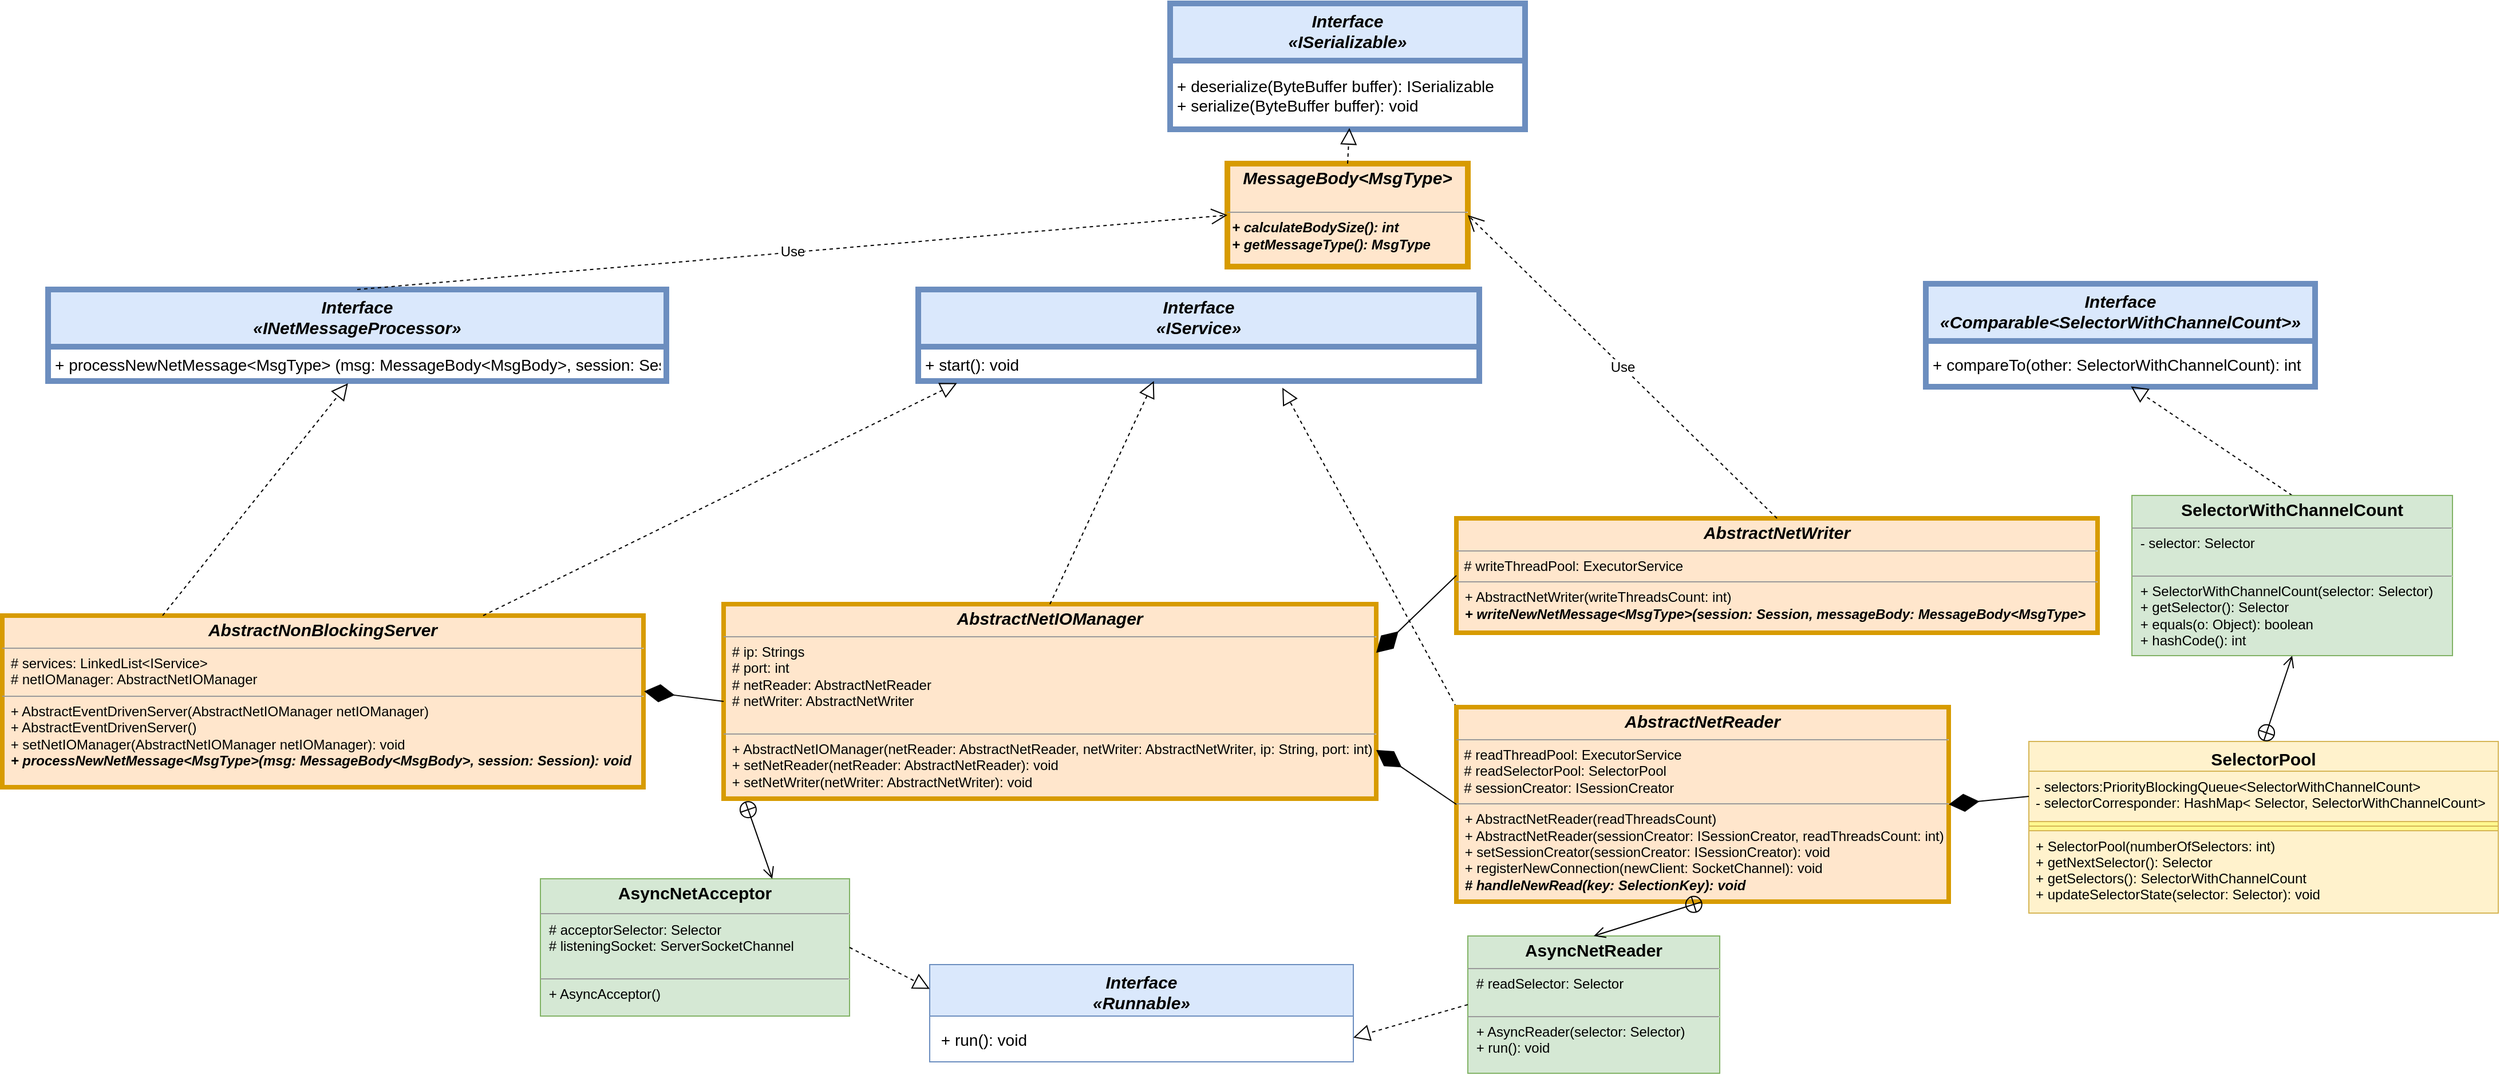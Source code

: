 <mxfile version="20.3.0" type="device"><diagram id="YbqL0cZZcSjSV8B9S5eF" name="Page-1"><mxGraphModel dx="3288" dy="2201" grid="1" gridSize="10" guides="1" tooltips="1" connect="1" arrows="1" fold="1" page="1" pageScale="1" pageWidth="1100" pageHeight="850" math="0" shadow="0"><root><mxCell id="0"/><mxCell id="1" parent="0"/><object label="&lt;p style=&quot;margin:0px;margin-top:4px;text-align:center;&quot;&gt;&lt;b style=&quot;background-color: initial;&quot;&gt;&lt;i&gt;&lt;font style=&quot;font-size: 15px;&quot;&gt;AbstractNonBlockingServer&lt;/font&gt;&lt;/i&gt;&lt;/b&gt;&lt;br&gt;&lt;/p&gt;&lt;hr size=&quot;1&quot;&gt;&lt;p style=&quot;margin:0px;margin-left:4px;&quot;&gt;&amp;nbsp;# services: LinkedList&amp;lt;IService&amp;gt;&lt;/p&gt;&lt;p style=&quot;margin:0px;margin-left:4px;&quot;&gt;&amp;nbsp;# netIOManager: AbstractNetIOManager&lt;br&gt;&lt;/p&gt;&lt;hr size=&quot;1&quot;&gt;&lt;p style=&quot;margin: 0px 0px 0px 4px;&quot;&gt;&amp;nbsp;+ AbstractEventDrivenServer(AbstractNetIOManager netIOManager)&lt;/p&gt;&lt;p style=&quot;margin: 0px 0px 0px 4px;&quot;&gt;&amp;nbsp;+ AbstractEventDrivenServer()&lt;/p&gt;&lt;p style=&quot;margin: 0px 0px 0px 4px;&quot;&gt;&amp;nbsp;+ setNetIOManager(AbstractNetIOManager netIOManager): void&lt;/p&gt;&lt;p style=&quot;margin: 0px 0px 0px 4px;&quot;&gt;&lt;i style=&quot;&quot;&gt;&lt;b style=&quot;&quot;&gt;&lt;font style=&quot;font-size: 12px;&quot;&gt;&amp;nbsp;+ processNewNetMessage&amp;lt;MsgType&amp;gt;(msg: MessageBody&amp;lt;MsgBody&amp;gt;, session: Session): void&lt;/font&gt;&lt;/b&gt;&lt;/i&gt;&lt;br&gt;&lt;/p&gt;" id="cJkoILTe4GEZLe-hcfUR-11"><mxCell style="verticalAlign=top;align=left;overflow=fill;fontSize=12;fontFamily=Helvetica;html=1;fillColor=#ffe6cc;strokeColor=#d79b00;gradientColor=none;fillStyle=auto;strokeWidth=4;" parent="1" vertex="1"><mxGeometry x="-270" y="-15" width="560" height="150" as="geometry"/></mxCell></object><mxCell id="cJkoILTe4GEZLe-hcfUR-12" value="&lt;p style=&quot;margin:0px;margin-top:4px;text-align:center;&quot;&gt;&lt;b&gt;&lt;i&gt;&lt;font style=&quot;font-size: 15px;&quot;&gt;AbstractNetIOManager&lt;/font&gt;&lt;/i&gt;&lt;/b&gt;&lt;/p&gt;&lt;hr size=&quot;1&quot;&gt;&lt;p style=&quot;margin:0px;margin-left:4px;&quot;&gt;&amp;nbsp;# ip: Strings&amp;nbsp;&lt;/p&gt;&lt;p style=&quot;margin:0px;margin-left:4px;&quot;&gt;&amp;nbsp;# port: int&lt;/p&gt;&lt;p style=&quot;margin:0px;margin-left:4px;&quot;&gt;&amp;nbsp;# netReader: AbstractNetReader&lt;/p&gt;&lt;p style=&quot;margin:0px;margin-left:4px;&quot;&gt;&amp;nbsp;# netWriter: AbstractNetWriter&lt;/p&gt;&lt;br&gt;&lt;hr size=&quot;1&quot;&gt;&lt;p style=&quot;margin:0px;margin-left:4px;&quot;&gt;&amp;nbsp;+ AbstractNetIOManager(netReader: AbstractNetReader, netWriter: AbstractNetWriter, ip: String, port: int)&lt;/p&gt;&lt;p style=&quot;margin:0px;margin-left:4px;&quot;&gt;&amp;nbsp;+ setNetReader(netReader: AbstractNetReader): void&lt;/p&gt;&lt;p style=&quot;margin:0px;margin-left:4px;&quot;&gt;&amp;nbsp;+ setNetWriter(netWriter: AbstractNetWriter): void&lt;/p&gt;" style="verticalAlign=top;align=left;overflow=fill;fontSize=12;fontFamily=Helvetica;html=1;fillColor=#ffe6cc;strokeColor=#d79b00;gradientColor=none;fillStyle=auto;strokeWidth=4;" parent="1" vertex="1"><mxGeometry x="360" y="-25" width="570" height="170" as="geometry"/></mxCell><mxCell id="cJkoILTe4GEZLe-hcfUR-14" value="SelectorPool" style="swimlane;fontStyle=1;align=center;verticalAlign=top;childLayout=stackLayout;horizontal=1;startSize=26;horizontalStack=0;resizeParent=1;resizeParentMax=0;resizeLast=0;collapsible=1;marginBottom=0;fillColor=#fff2cc;strokeColor=#d6b656;swimlaneFillColor=#FFF88F;fontSize=15;" parent="1" vertex="1"><mxGeometry x="1500" y="95" width="410" height="150" as="geometry"/></mxCell><mxCell id="cJkoILTe4GEZLe-hcfUR-15" value="- selectors:PriorityBlockingQueue&lt;SelectorWithChannelCount&gt;&#10;- selectorCorresponder: HashMap&lt; Selector, SelectorWithChannelCount&gt;" style="text;strokeColor=#d6b656;fillColor=#fff2cc;align=left;verticalAlign=top;spacingLeft=4;spacingRight=4;overflow=hidden;rotatable=0;points=[[0,0.5],[1,0.5]];portConstraint=eastwest;" parent="cJkoILTe4GEZLe-hcfUR-14" vertex="1"><mxGeometry y="26" width="410" height="44" as="geometry"/></mxCell><mxCell id="cJkoILTe4GEZLe-hcfUR-16" value="" style="line;strokeWidth=1;fillColor=none;align=left;verticalAlign=middle;spacingTop=-1;spacingLeft=3;spacingRight=3;rotatable=0;labelPosition=right;points=[];portConstraint=eastwest;strokeColor=inherit;" parent="cJkoILTe4GEZLe-hcfUR-14" vertex="1"><mxGeometry y="70" width="410" height="8" as="geometry"/></mxCell><mxCell id="cJkoILTe4GEZLe-hcfUR-17" value="+ SelectorPool(numberOfSelectors: int)&#10;+ getNextSelector(): Selector&#10;+ getSelectors(): SelectorWithChannelCount&#10;+ updateSelectorState(selector: Selector): void" style="text;strokeColor=#d6b656;fillColor=#fff2cc;align=left;verticalAlign=top;spacingLeft=4;spacingRight=4;overflow=hidden;rotatable=0;points=[[0,0.5],[1,0.5]];portConstraint=eastwest;" parent="cJkoILTe4GEZLe-hcfUR-14" vertex="1"><mxGeometry y="78" width="410" height="72" as="geometry"/></mxCell><mxCell id="3x2IuWi14GBLjiqNxIQh-1" value="" style="endArrow=open;startArrow=circlePlus;endFill=0;startFill=0;endSize=8;html=1;rounded=0;exitX=0.5;exitY=0;exitDx=0;exitDy=0;entryX=0.5;entryY=1;entryDx=0;entryDy=0;" parent="1" source="cJkoILTe4GEZLe-hcfUR-14" target="_ZxzB_Tz66brUZxWHVV--53" edge="1"><mxGeometry width="160" relative="1" as="geometry"><mxPoint x="1280" y="395" as="sourcePoint"/><mxPoint x="1734.45" y="-53.74" as="targetPoint"/></mxGeometry></mxCell><mxCell id="3x2IuWi14GBLjiqNxIQh-10" value="Interface&#10;«IService»" style="swimlane;fontStyle=3;align=center;verticalAlign=top;childLayout=stackLayout;horizontal=1;startSize=50;horizontalStack=0;resizeParent=1;resizeParentMax=0;resizeLast=0;collapsible=1;marginBottom=0;fillColor=#dae8fc;strokeColor=#6c8ebf;strokeWidth=5;fontSize=15;" parent="1" vertex="1"><mxGeometry x="530" y="-300" width="490" height="80" as="geometry"><mxRectangle x="540" y="-300" width="110" height="40" as="alternateBounds"/></mxGeometry></mxCell><mxCell id="3x2IuWi14GBLjiqNxIQh-13" value="+ start(): void" style="text;strokeColor=none;fillColor=none;align=left;verticalAlign=middle;spacingLeft=4;spacingRight=4;overflow=hidden;rotatable=0;points=[[0,0.5],[1,0.5]];portConstraint=eastwest;fontColor=#000000;fontSize=14;strokeWidth=1;horizontal=1;" parent="3x2IuWi14GBLjiqNxIQh-10" vertex="1"><mxGeometry y="50" width="490" height="30" as="geometry"/></mxCell><mxCell id="3x2IuWi14GBLjiqNxIQh-14" value="" style="endArrow=block;dashed=1;endFill=0;endSize=12;html=1;rounded=0;fontColor=#000000;entryX=0.069;entryY=1.06;entryDx=0;entryDy=0;entryPerimeter=0;exitX=0.75;exitY=0;exitDx=0;exitDy=0;" parent="1" source="cJkoILTe4GEZLe-hcfUR-11" target="3x2IuWi14GBLjiqNxIQh-13" edge="1"><mxGeometry width="160" relative="1" as="geometry"><mxPoint x="280" y="-30" as="sourcePoint"/><mxPoint x="440" y="-30" as="targetPoint"/></mxGeometry></mxCell><mxCell id="3x2IuWi14GBLjiqNxIQh-15" value="" style="endArrow=block;dashed=1;endFill=0;endSize=12;html=1;rounded=0;fontColor=#000000;entryX=0.42;entryY=1;entryDx=0;entryDy=0;entryPerimeter=0;exitX=0.5;exitY=0;exitDx=0;exitDy=0;" parent="1" source="cJkoILTe4GEZLe-hcfUR-12" target="3x2IuWi14GBLjiqNxIQh-13" edge="1"><mxGeometry width="160" relative="1" as="geometry"><mxPoint x="315" y="111" as="sourcePoint"/><mxPoint x="583.81" y="-197" as="targetPoint"/></mxGeometry></mxCell><mxCell id="_ZxzB_Tz66brUZxWHVV--5" value="" style="endArrow=block;dashed=1;endFill=0;endSize=12;html=1;rounded=0;fontColor=#000000;entryX=0.649;entryY=1.197;entryDx=0;entryDy=0;entryPerimeter=0;exitX=0;exitY=0;exitDx=0;exitDy=0;" edge="1" parent="1" source="_ZxzB_Tz66brUZxWHVV--36" target="3x2IuWi14GBLjiqNxIQh-13"><mxGeometry width="160" relative="1" as="geometry"><mxPoint x="1267.5" y="80" as="sourcePoint"/><mxPoint x="755.8" y="-220" as="targetPoint"/></mxGeometry></mxCell><mxCell id="_ZxzB_Tz66brUZxWHVV--14" value="Interface&#10;«ISerializable»" style="swimlane;fontStyle=3;align=center;verticalAlign=top;childLayout=stackLayout;horizontal=1;startSize=50;horizontalStack=0;resizeParent=1;resizeParentMax=0;resizeLast=0;collapsible=1;marginBottom=0;fillColor=#dae8fc;strokeColor=#6c8ebf;strokeWidth=5;fontSize=15;" vertex="1" parent="1"><mxGeometry x="750" y="-550" width="310" height="110" as="geometry"><mxRectangle x="570" y="-80" width="110" height="40" as="alternateBounds"/></mxGeometry></mxCell><mxCell id="_ZxzB_Tz66brUZxWHVV--15" value="+ deserialize(ByteBuffer buffer): ISerializable&#10;+ serialize(ByteBuffer buffer): void" style="text;strokeColor=none;fillColor=none;align=left;verticalAlign=middle;spacingLeft=4;spacingRight=4;overflow=hidden;rotatable=0;points=[[0,0.5],[1,0.5]];portConstraint=eastwest;fontColor=#000000;fontSize=14;strokeWidth=1;horizontal=1;" vertex="1" parent="_ZxzB_Tz66brUZxWHVV--14"><mxGeometry y="50" width="310" height="60" as="geometry"/></mxCell><mxCell id="_ZxzB_Tz66brUZxWHVV--19" value="Interface&#10;«INetMessageProcessor»" style="swimlane;fontStyle=3;align=center;verticalAlign=top;childLayout=stackLayout;horizontal=1;startSize=50;horizontalStack=0;resizeParent=1;resizeParentMax=0;resizeLast=0;collapsible=1;marginBottom=0;fillColor=#dae8fc;strokeColor=#6c8ebf;strokeWidth=5;fontSize=15;" vertex="1" parent="1"><mxGeometry x="-230" y="-300" width="540" height="80" as="geometry"><mxRectangle x="570" y="-80" width="110" height="40" as="alternateBounds"/></mxGeometry></mxCell><mxCell id="_ZxzB_Tz66brUZxWHVV--20" value="+ processNewNetMessage&lt;MsgType&gt; (msg: MessageBody&lt;MsgBody&gt;, session: Session): void" style="text;strokeColor=none;fillColor=none;align=left;verticalAlign=middle;spacingLeft=4;spacingRight=4;overflow=hidden;rotatable=0;points=[[0,0.5],[1,0.5]];portConstraint=eastwest;fontColor=#000000;fontSize=14;strokeWidth=1;horizontal=1;" vertex="1" parent="_ZxzB_Tz66brUZxWHVV--19"><mxGeometry y="50" width="540" height="30" as="geometry"/></mxCell><mxCell id="_ZxzB_Tz66brUZxWHVV--21" value="" style="endArrow=block;dashed=1;endFill=0;endSize=12;html=1;rounded=0;fontColor=#000000;entryX=0.485;entryY=1.067;entryDx=0;entryDy=0;entryPerimeter=0;exitX=0.25;exitY=0;exitDx=0;exitDy=0;" edge="1" parent="1" source="cJkoILTe4GEZLe-hcfUR-11" target="_ZxzB_Tz66brUZxWHVV--20"><mxGeometry width="160" relative="1" as="geometry"><mxPoint x="180" y="110" as="sourcePoint"/><mxPoint x="583.81" y="-218.2" as="targetPoint"/></mxGeometry></mxCell><mxCell id="_ZxzB_Tz66brUZxWHVV--22" value="&lt;p style=&quot;margin: 4px 0px 0px; text-align: center; font-size: 15px;&quot;&gt;&lt;b style=&quot;&quot;&gt;&lt;font style=&quot;font-size: 15px;&quot;&gt;AsyncNetAcceptor&lt;/font&gt;&lt;/b&gt;&lt;/p&gt;&lt;hr style=&quot;font-size: 15px;&quot; size=&quot;1&quot;&gt;&lt;p style=&quot;margin:0px;margin-left:4px;&quot;&gt;&amp;nbsp;# acceptorSelector: Selector&lt;/p&gt;&lt;p style=&quot;margin:0px;margin-left:4px;&quot;&gt;&amp;nbsp;# listeningSocket: ServerSocketChannel&lt;/p&gt;&lt;br&gt;&lt;hr size=&quot;1&quot;&gt;&lt;p style=&quot;margin:0px;margin-left:4px;&quot;&gt;&amp;nbsp;+ AsyncAcceptor()&lt;/p&gt;&lt;p style=&quot;margin:0px;margin-left:4px;&quot;&gt;&lt;br&gt;&lt;/p&gt;" style="verticalAlign=top;align=left;overflow=fill;fontSize=12;fontFamily=Helvetica;html=1;fillColor=#d5e8d4;strokeColor=#82b366;" vertex="1" parent="1"><mxGeometry x="200" y="215" width="270" height="120" as="geometry"/></mxCell><mxCell id="_ZxzB_Tz66brUZxWHVV--23" value="Interface&#10;«Runnable»" style="swimlane;fontStyle=3;align=center;verticalAlign=top;childLayout=stackLayout;horizontal=1;startSize=45;horizontalStack=0;resizeParent=1;resizeParentMax=0;resizeLast=0;collapsible=1;marginBottom=0;fillColor=#dae8fc;strokeColor=#6c8ebf;fontSize=15;" vertex="1" parent="1"><mxGeometry x="540" y="290" width="370" height="85" as="geometry"><mxRectangle x="570" y="-80" width="110" height="40" as="alternateBounds"/></mxGeometry></mxCell><mxCell id="_ZxzB_Tz66brUZxWHVV--24" value=" + run(): void" style="text;strokeColor=none;fillColor=none;align=left;verticalAlign=middle;spacingLeft=4;spacingRight=4;overflow=hidden;rotatable=0;points=[[0,0.5],[1,0.5]];portConstraint=eastwest;fontColor=#000000;fontSize=14;strokeWidth=1;horizontal=1;" vertex="1" parent="_ZxzB_Tz66brUZxWHVV--23"><mxGeometry y="45" width="370" height="40" as="geometry"/></mxCell><mxCell id="_ZxzB_Tz66brUZxWHVV--25" value="" style="endArrow=block;dashed=1;endFill=0;endSize=12;html=1;rounded=0;fontColor=#000000;entryX=0;entryY=0.25;entryDx=0;entryDy=0;exitX=1;exitY=0.5;exitDx=0;exitDy=0;" edge="1" parent="1" source="_ZxzB_Tz66brUZxWHVV--22" target="_ZxzB_Tz66brUZxWHVV--23"><mxGeometry width="160" relative="1" as="geometry"><mxPoint x="625.0" y="-15" as="sourcePoint"/><mxPoint x="685.8" y="-355" as="targetPoint"/></mxGeometry></mxCell><mxCell id="_ZxzB_Tz66brUZxWHVV--26" value="" style="endArrow=open;startArrow=circlePlus;endFill=0;startFill=0;endSize=8;html=1;rounded=0;exitX=0.033;exitY=1.012;exitDx=0;exitDy=0;entryX=0.75;entryY=0;entryDx=0;entryDy=0;exitPerimeter=0;" edge="1" parent="1" source="cJkoILTe4GEZLe-hcfUR-12" target="_ZxzB_Tz66brUZxWHVV--22"><mxGeometry width="160" relative="1" as="geometry"><mxPoint x="1600" y="113" as="sourcePoint"/><mxPoint x="1615" y="255" as="targetPoint"/></mxGeometry></mxCell><mxCell id="_ZxzB_Tz66brUZxWHVV--36" value="&lt;p style=&quot;margin:0px;margin-top:4px;text-align:center;&quot;&gt;&lt;span style=&quot;font-style: italic; font-weight: 700;&quot;&gt;&lt;font style=&quot;font-size: 15px;&quot;&gt;AbstractNetReader&lt;/font&gt;&lt;/span&gt;&lt;br&gt;&lt;/p&gt;&lt;hr size=&quot;1&quot;&gt;&lt;p style=&quot;margin:0px;margin-left:4px;&quot;&gt;&lt;/p&gt;&amp;nbsp; # readThreadPool: ExecutorService&lt;br style=&quot;padding: 0px; margin: 0px;&quot;&gt;&amp;nbsp; # readSelectorPool: SelectorPool&lt;br style=&quot;padding: 0px; margin: 0px;&quot;&gt;&amp;nbsp; # sessionCreator: ISessionCreator&lt;br&gt;&lt;hr size=&quot;1&quot;&gt;&lt;p style=&quot;margin:0px;margin-left:4px;&quot;&gt;&amp;nbsp;+ AbstractNetReader(readThreadsCount)&lt;br style=&quot;padding: 0px; margin: 0px;&quot;&gt;&amp;nbsp;+ AbstractNetReader(sessionCreator: ISessionCreator, readThreadsCount: int)&lt;br style=&quot;padding: 0px; margin: 0px;&quot;&gt;&amp;nbsp;+ setSessionCreator(sessionCreator: ISessionCreator): void&lt;br style=&quot;padding: 0px; margin: 0px;&quot;&gt;&amp;nbsp;+ registerNewConnection(newClient: SocketChannel): void&lt;br style=&quot;padding: 0px; margin: 0px;&quot;&gt;&lt;i&gt;&lt;b&gt;&amp;nbsp;# handleNewRead(key: SelectionKey): void&lt;/b&gt;&lt;/i&gt;&lt;br&gt;&lt;/p&gt;" style="verticalAlign=top;align=left;overflow=fill;fontSize=12;fontFamily=Helvetica;html=1;fillColor=#ffe6cc;strokeColor=#d79b00;gradientColor=none;fillStyle=auto;strokeWidth=4;" vertex="1" parent="1"><mxGeometry x="1000" y="65" width="430" height="170" as="geometry"/></mxCell><mxCell id="_ZxzB_Tz66brUZxWHVV--37" value="&lt;p style=&quot;margin:0px;margin-top:4px;text-align:center;&quot;&gt;&lt;b&gt;&lt;font style=&quot;font-size: 15px;&quot;&gt;AsyncNetReader&lt;/font&gt;&lt;/b&gt;&lt;/p&gt;&lt;hr size=&quot;1&quot;&gt;&lt;p style=&quot;margin:0px;margin-left:4px;&quot;&gt;&amp;nbsp;# readSelector: Selector&lt;/p&gt;&lt;br&gt;&lt;hr size=&quot;1&quot;&gt;&lt;p style=&quot;margin:0px;margin-left:4px;&quot;&gt;&amp;nbsp;+ AsyncReader(selector: Selector)&lt;/p&gt;&lt;p style=&quot;margin:0px;margin-left:4px;&quot;&gt;&amp;nbsp;+ run(): void&lt;/p&gt;&lt;p style=&quot;margin:0px;margin-left:4px;&quot;&gt;&lt;br&gt;&lt;/p&gt;" style="verticalAlign=top;align=left;overflow=fill;fontSize=12;fontFamily=Helvetica;html=1;fillColor=#d5e8d4;strokeColor=#82b366;" vertex="1" parent="1"><mxGeometry x="1010" y="265" width="220" height="120" as="geometry"/></mxCell><mxCell id="_ZxzB_Tz66brUZxWHVV--38" value="" style="endArrow=open;startArrow=circlePlus;endFill=0;startFill=0;endSize=8;html=1;rounded=0;exitX=0.5;exitY=1;exitDx=0;exitDy=0;entryX=0.5;entryY=0;entryDx=0;entryDy=0;" edge="1" parent="1" source="_ZxzB_Tz66brUZxWHVV--36" target="_ZxzB_Tz66brUZxWHVV--37"><mxGeometry width="160" relative="1" as="geometry"><mxPoint x="1700" y="453.0" as="sourcePoint"/><mxPoint x="1715" y="595" as="targetPoint"/></mxGeometry></mxCell><mxCell id="_ZxzB_Tz66brUZxWHVV--39" value="&lt;p style=&quot;margin:0px;margin-top:4px;text-align:center;&quot;&gt;&lt;span style=&quot;font-style: italic; font-weight: 700; font-size: 15px;&quot;&gt;AbstractNetWriter&lt;/span&gt;&lt;br&gt;&lt;/p&gt;&lt;hr size=&quot;1&quot;&gt;&lt;p style=&quot;margin:0px;margin-left:4px;&quot;&gt;&lt;/p&gt;&amp;nbsp; # writeThreadPool: ExecutorService&lt;br&gt;&lt;hr size=&quot;1&quot;&gt;&lt;p style=&quot;margin:0px;margin-left:4px;&quot;&gt;&amp;nbsp;+ AbstractNetWriter(writeThreadsCount: int)&lt;/p&gt;&lt;p style=&quot;margin:0px;margin-left:4px;&quot;&gt;&lt;b&gt;&lt;i&gt;&amp;nbsp;+ writeNewNetMessage&amp;lt;MsgType&amp;gt;(session: Session, messageBody: MessageBody&amp;lt;MsgType&amp;gt;&lt;/i&gt;&lt;/b&gt;&lt;/p&gt;" style="verticalAlign=top;align=left;overflow=fill;fontSize=12;fontFamily=Helvetica;html=1;fillColor=#ffe6cc;strokeColor=#d79b00;gradientColor=none;fillStyle=auto;strokeWidth=4;" vertex="1" parent="1"><mxGeometry x="1000" y="-100" width="560" height="100" as="geometry"/></mxCell><mxCell id="_ZxzB_Tz66brUZxWHVV--40" value="" style="endArrow=block;dashed=1;endFill=0;endSize=12;html=1;rounded=0;fontColor=#000000;entryX=1;entryY=0.75;entryDx=0;entryDy=0;exitX=0;exitY=0.5;exitDx=0;exitDy=0;" edge="1" parent="1" source="_ZxzB_Tz66brUZxWHVV--37" target="_ZxzB_Tz66brUZxWHVV--23"><mxGeometry width="160" relative="1" as="geometry"><mxPoint x="620.0" y="385" as="sourcePoint"/><mxPoint x="779.63" y="543.24" as="targetPoint"/></mxGeometry></mxCell><mxCell id="_ZxzB_Tz66brUZxWHVV--42" value="" style="endArrow=diamondThin;endFill=1;endSize=24;html=1;rounded=0;fontFamily=Helvetica;fontSize=12;fontColor=default;entryX=1.001;entryY=0.441;entryDx=0;entryDy=0;entryPerimeter=0;exitX=0;exitY=0.5;exitDx=0;exitDy=0;" edge="1" parent="1" source="cJkoILTe4GEZLe-hcfUR-12" target="cJkoILTe4GEZLe-hcfUR-11"><mxGeometry width="160" relative="1" as="geometry"><mxPoint x="170" y="225" as="sourcePoint"/><mxPoint x="330" y="225" as="targetPoint"/></mxGeometry></mxCell><mxCell id="_ZxzB_Tz66brUZxWHVV--43" value="" style="endArrow=diamondThin;endFill=1;endSize=24;html=1;rounded=0;fontFamily=Helvetica;fontSize=12;fontColor=default;entryX=1;entryY=0.25;entryDx=0;entryDy=0;exitX=0;exitY=0.5;exitDx=0;exitDy=0;" edge="1" parent="1" source="_ZxzB_Tz66brUZxWHVV--39" target="cJkoILTe4GEZLe-hcfUR-12"><mxGeometry width="160" relative="1" as="geometry"><mxPoint x="340" y="70" as="sourcePoint"/><mxPoint x="210.56" y="67.15" as="targetPoint"/></mxGeometry></mxCell><mxCell id="_ZxzB_Tz66brUZxWHVV--44" value="" style="endArrow=diamondThin;endFill=1;endSize=24;html=1;rounded=0;fontFamily=Helvetica;fontSize=12;fontColor=default;entryX=1;entryY=0.75;entryDx=0;entryDy=0;exitX=0;exitY=0.5;exitDx=0;exitDy=0;" edge="1" parent="1" source="_ZxzB_Tz66brUZxWHVV--36" target="cJkoILTe4GEZLe-hcfUR-12"><mxGeometry width="160" relative="1" as="geometry"><mxPoint x="1080" y="-65" as="sourcePoint"/><mxPoint x="910" y="27.5" as="targetPoint"/></mxGeometry></mxCell><mxCell id="_ZxzB_Tz66brUZxWHVV--45" value="" style="endArrow=diamondThin;endFill=1;endSize=24;html=1;rounded=0;fontFamily=Helvetica;fontSize=12;fontColor=default;entryX=1;entryY=0.5;entryDx=0;entryDy=0;exitX=0;exitY=0.5;exitDx=0;exitDy=0;" edge="1" parent="1" source="cJkoILTe4GEZLe-hcfUR-15" target="_ZxzB_Tz66brUZxWHVV--36"><mxGeometry width="160" relative="1" as="geometry"><mxPoint x="1010" y="160" as="sourcePoint"/><mxPoint x="910" y="112.5" as="targetPoint"/></mxGeometry></mxCell><mxCell id="_ZxzB_Tz66brUZxWHVV--46" value="Interface&#10;«Comparable&lt;SelectorWithChannelCount&gt;»" style="swimlane;fontStyle=3;align=center;verticalAlign=top;childLayout=stackLayout;horizontal=1;startSize=50;horizontalStack=0;resizeParent=1;resizeParentMax=0;resizeLast=0;collapsible=1;marginBottom=0;fillColor=#dae8fc;strokeColor=#6c8ebf;strokeWidth=5;fontSize=15;" vertex="1" parent="1"><mxGeometry x="1410" y="-305" width="340" height="90" as="geometry"><mxRectangle x="570" y="-80" width="110" height="40" as="alternateBounds"/></mxGeometry></mxCell><mxCell id="_ZxzB_Tz66brUZxWHVV--47" value="+ compareTo(other: SelectorWithChannelCount): int" style="text;strokeColor=none;fillColor=none;align=left;verticalAlign=middle;spacingLeft=4;spacingRight=4;overflow=hidden;rotatable=0;points=[[0,0.5],[1,0.5]];portConstraint=eastwest;fontColor=#000000;fontSize=14;strokeWidth=1;horizontal=1;" vertex="1" parent="_ZxzB_Tz66brUZxWHVV--46"><mxGeometry y="50" width="340" height="40" as="geometry"/></mxCell><mxCell id="_ZxzB_Tz66brUZxWHVV--48" value="" style="endArrow=block;dashed=1;endFill=0;endSize=12;html=1;rounded=0;fontFamily=Helvetica;fontSize=12;fontColor=default;entryX=0.527;entryY=0.993;entryDx=0;entryDy=0;entryPerimeter=0;exitX=0.5;exitY=0;exitDx=0;exitDy=0;" edge="1" parent="1" source="_ZxzB_Tz66brUZxWHVV--53" target="_ZxzB_Tz66brUZxWHVV--47"><mxGeometry width="160" relative="1" as="geometry"><mxPoint x="1775" y="-70" as="sourcePoint"/><mxPoint x="2370" y="200" as="targetPoint"/></mxGeometry></mxCell><mxCell id="_ZxzB_Tz66brUZxWHVV--49" value="&lt;p style=&quot;margin:0px;margin-top:4px;text-align:center;&quot;&gt;&lt;span style=&quot;font-style: italic; font-weight: 700;&quot;&gt;&lt;font style=&quot;font-size: 15px;&quot;&gt;MessageBody&amp;lt;MsgType&amp;gt;&lt;/font&gt;&lt;/span&gt;&lt;/p&gt;&lt;br&gt;&lt;hr size=&quot;1&quot;&gt;&lt;p style=&quot;margin:0px;margin-left:4px;&quot;&gt;&lt;b&gt;&lt;i&gt;+ calculateBodySize(): int&lt;/i&gt;&lt;/b&gt;&lt;/p&gt;&lt;p style=&quot;margin:0px;margin-left:4px;&quot;&gt;&lt;b&gt;&lt;i&gt;+ getMessageType(): MsgType&lt;/i&gt;&lt;/b&gt;&lt;/p&gt;" style="verticalAlign=top;align=left;overflow=fill;fontSize=12;fontFamily=Helvetica;html=1;fillColor=#ffe6cc;strokeColor=#d79b00;strokeWidth=5;" vertex="1" parent="1"><mxGeometry x="800" y="-410" width="210" height="90" as="geometry"/></mxCell><mxCell id="_ZxzB_Tz66brUZxWHVV--50" value="" style="endArrow=block;dashed=1;endFill=0;endSize=12;html=1;rounded=0;fontColor=#000000;entryX=0.505;entryY=0.981;entryDx=0;entryDy=0;entryPerimeter=0;exitX=0.5;exitY=0;exitDx=0;exitDy=0;" edge="1" parent="1" source="_ZxzB_Tz66brUZxWHVV--49" target="_ZxzB_Tz66brUZxWHVV--15"><mxGeometry width="160" relative="1" as="geometry"><mxPoint x="1187.5" y="210" as="sourcePoint"/><mxPoint x="838.01" y="-214.09" as="targetPoint"/></mxGeometry></mxCell><mxCell id="_ZxzB_Tz66brUZxWHVV--51" value="Use" style="endArrow=open;endSize=12;dashed=1;html=1;rounded=0;fontFamily=Helvetica;fontSize=12;fontColor=default;exitX=0.5;exitY=0;exitDx=0;exitDy=0;entryX=0;entryY=0.5;entryDx=0;entryDy=0;" edge="1" parent="1" source="_ZxzB_Tz66brUZxWHVV--19" target="_ZxzB_Tz66brUZxWHVV--49"><mxGeometry width="160" relative="1" as="geometry"><mxPoint x="650" y="-360" as="sourcePoint"/><mxPoint x="810" y="-360" as="targetPoint"/></mxGeometry></mxCell><mxCell id="_ZxzB_Tz66brUZxWHVV--52" value="Use" style="endArrow=open;endSize=12;dashed=1;html=1;rounded=0;fontFamily=Helvetica;fontSize=12;fontColor=default;exitX=0.5;exitY=0;exitDx=0;exitDy=0;entryX=1;entryY=0.5;entryDx=0;entryDy=0;" edge="1" parent="1" source="_ZxzB_Tz66brUZxWHVV--39" target="_ZxzB_Tz66brUZxWHVV--49"><mxGeometry width="160" relative="1" as="geometry"><mxPoint x="50" y="-290" as="sourcePoint"/><mxPoint x="630" y="-450" as="targetPoint"/></mxGeometry></mxCell><mxCell id="_ZxzB_Tz66brUZxWHVV--53" value="&lt;p style=&quot;margin:0px;margin-top:4px;text-align:center;&quot;&gt;&lt;span style=&quot;font-weight: 700; font-size: 15px;&quot;&gt;SelectorWithChannelCount&lt;/span&gt;&lt;br&gt;&lt;/p&gt;&lt;hr size=&quot;1&quot;&gt;&lt;p style=&quot;margin:0px;margin-left:4px;&quot;&gt;&amp;nbsp;- selector: Selector&lt;br&gt;&lt;/p&gt;&lt;br&gt;&lt;hr size=&quot;1&quot;&gt;&lt;p style=&quot;margin:0px;margin-left:4px;&quot;&gt;&amp;nbsp;+ SelectorWithChannelCount(selector: Selector)&lt;br style=&quot;padding: 0px; margin: 0px;&quot;&gt;&amp;nbsp;+ getSelector(): Selector&lt;br style=&quot;padding: 0px; margin: 0px;&quot;&gt;&amp;nbsp;+ equals(o: Object): boolean&lt;br style=&quot;padding: 0px; margin: 0px;&quot;&gt;&amp;nbsp;+ hashCode(): int&lt;/p&gt;&lt;div style=&quot;padding: 0px; margin: 0px;&quot;&gt;&lt;br style=&quot;padding: 0px; margin: 0px;&quot;&gt;&lt;/div&gt;" style="verticalAlign=top;align=left;overflow=fill;fontSize=12;fontFamily=Helvetica;html=1;fillColor=#d5e8d4;strokeColor=#82b366;" vertex="1" parent="1"><mxGeometry x="1590" y="-120" width="280" height="140" as="geometry"/></mxCell></root></mxGraphModel></diagram></mxfile>